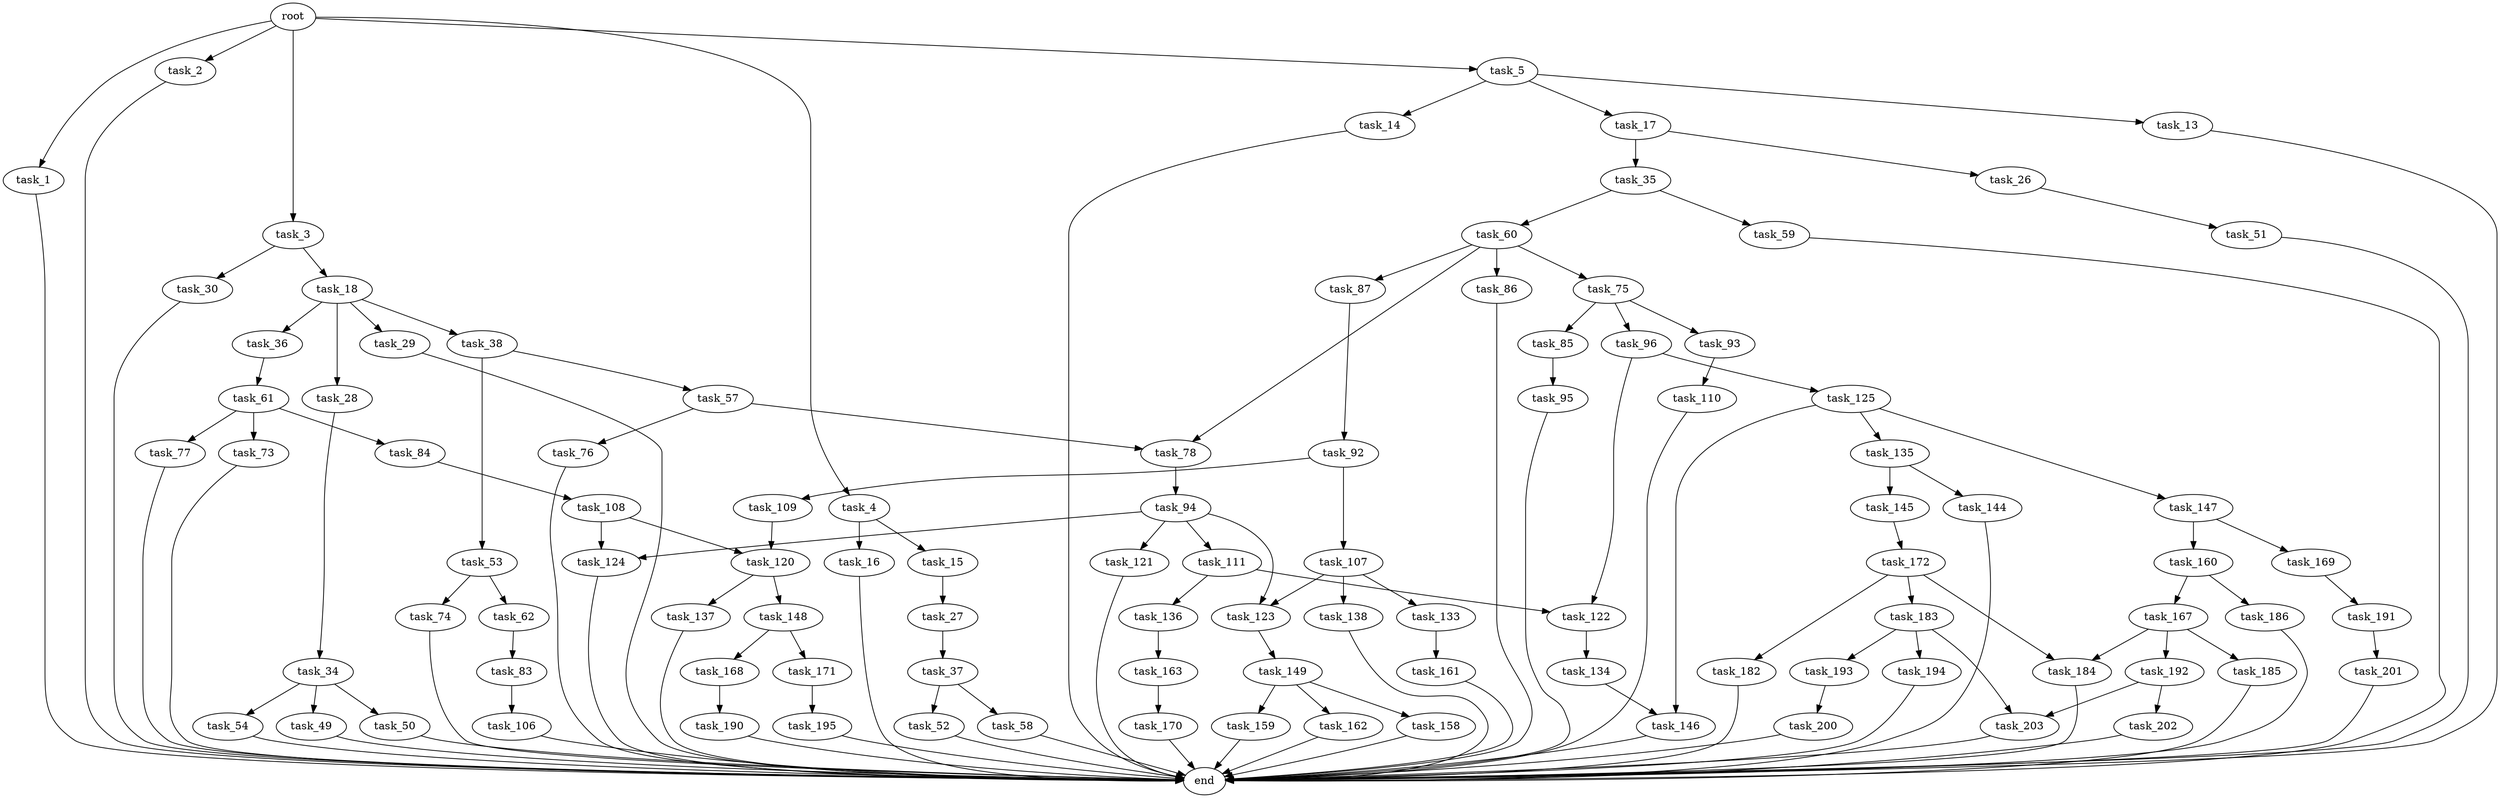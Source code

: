 digraph G {
  root [size="0.000000"];
  task_1 [size="160335242308.000000"];
  task_2 [size="50237460953.000000"];
  task_3 [size="753699386.000000"];
  task_4 [size="62013829674.000000"];
  task_5 [size="46235785151.000000"];
  task_13 [size="134217728000.000000"];
  task_14 [size="92221705300.000000"];
  task_15 [size="559046360558.000000"];
  task_16 [size="39568925750.000000"];
  task_17 [size="231928233984.000000"];
  task_18 [size="4451633327.000000"];
  task_26 [size="782757789696.000000"];
  task_27 [size="130672792151.000000"];
  task_28 [size="5868754108.000000"];
  task_29 [size="28991029248.000000"];
  task_30 [size="134217728000.000000"];
  task_34 [size="68719476736.000000"];
  task_35 [size="4096587034.000000"];
  task_36 [size="368293445632.000000"];
  task_37 [size="22173874998.000000"];
  task_38 [size="782757789696.000000"];
  task_49 [size="4759573779.000000"];
  task_50 [size="549755813888.000000"];
  task_51 [size="194931701999.000000"];
  task_52 [size="68719476736.000000"];
  task_53 [size="368293445632.000000"];
  task_54 [size="2560460526.000000"];
  task_57 [size="28991029248.000000"];
  task_58 [size="1214546599.000000"];
  task_59 [size="782757789696.000000"];
  task_60 [size="782757789696.000000"];
  task_61 [size="11929453548.000000"];
  task_62 [size="867109520127.000000"];
  task_73 [size="13514604166.000000"];
  task_74 [size="30205480898.000000"];
  task_75 [size="37295992020.000000"];
  task_76 [size="30825429538.000000"];
  task_77 [size="1073741824000.000000"];
  task_78 [size="549755813888.000000"];
  task_83 [size="16464072270.000000"];
  task_84 [size="30878479561.000000"];
  task_85 [size="6211829371.000000"];
  task_86 [size="62683832829.000000"];
  task_87 [size="11028528337.000000"];
  task_92 [size="8882350194.000000"];
  task_93 [size="231928233984.000000"];
  task_94 [size="68719476736.000000"];
  task_95 [size="571332823313.000000"];
  task_96 [size="281970746801.000000"];
  task_106 [size="6733175012.000000"];
  task_107 [size="4776361617.000000"];
  task_108 [size="368293445632.000000"];
  task_109 [size="68719476736.000000"];
  task_110 [size="68719476736.000000"];
  task_111 [size="782757789696.000000"];
  task_120 [size="2175499010.000000"];
  task_121 [size="78581100770.000000"];
  task_122 [size="32054274702.000000"];
  task_123 [size="50482599841.000000"];
  task_124 [size="6784715332.000000"];
  task_125 [size="281086854828.000000"];
  task_133 [size="29462984474.000000"];
  task_134 [size="16891226024.000000"];
  task_135 [size="442493382395.000000"];
  task_136 [size="1073741824000.000000"];
  task_137 [size="23217708610.000000"];
  task_138 [size="358835774221.000000"];
  task_144 [size="1352818233.000000"];
  task_145 [size="45850448954.000000"];
  task_146 [size="13627774166.000000"];
  task_147 [size="50480564676.000000"];
  task_148 [size="41954370357.000000"];
  task_149 [size="856415136497.000000"];
  task_158 [size="68719476736.000000"];
  task_159 [size="8589934592.000000"];
  task_160 [size="5552177097.000000"];
  task_161 [size="8080590173.000000"];
  task_162 [size="355470740772.000000"];
  task_163 [size="28991029248.000000"];
  task_167 [size="17445226869.000000"];
  task_168 [size="134217728000.000000"];
  task_169 [size="16349642192.000000"];
  task_170 [size="968418798.000000"];
  task_171 [size="370502583264.000000"];
  task_172 [size="1441789063.000000"];
  task_182 [size="406461217017.000000"];
  task_183 [size="12408751384.000000"];
  task_184 [size="45439068625.000000"];
  task_185 [size="52698733278.000000"];
  task_186 [size="1073741824000.000000"];
  task_190 [size="368293445632.000000"];
  task_191 [size="45699054205.000000"];
  task_192 [size="3914658361.000000"];
  task_193 [size="29205155317.000000"];
  task_194 [size="93530525682.000000"];
  task_195 [size="46442624450.000000"];
  task_200 [size="1935156895.000000"];
  task_201 [size="208162703909.000000"];
  task_202 [size="11943177606.000000"];
  task_203 [size="1181251680.000000"];
  end [size="0.000000"];

  root -> task_1 [size="1.000000"];
  root -> task_2 [size="1.000000"];
  root -> task_3 [size="1.000000"];
  root -> task_4 [size="1.000000"];
  root -> task_5 [size="1.000000"];
  task_1 -> end [size="1.000000"];
  task_2 -> end [size="1.000000"];
  task_3 -> task_18 [size="33554432.000000"];
  task_3 -> task_30 [size="33554432.000000"];
  task_4 -> task_15 [size="75497472.000000"];
  task_4 -> task_16 [size="75497472.000000"];
  task_5 -> task_13 [size="838860800.000000"];
  task_5 -> task_14 [size="838860800.000000"];
  task_5 -> task_17 [size="838860800.000000"];
  task_13 -> end [size="1.000000"];
  task_14 -> end [size="1.000000"];
  task_15 -> task_27 [size="411041792.000000"];
  task_16 -> end [size="1.000000"];
  task_17 -> task_26 [size="301989888.000000"];
  task_17 -> task_35 [size="301989888.000000"];
  task_18 -> task_28 [size="301989888.000000"];
  task_18 -> task_29 [size="301989888.000000"];
  task_18 -> task_36 [size="301989888.000000"];
  task_18 -> task_38 [size="301989888.000000"];
  task_26 -> task_51 [size="679477248.000000"];
  task_27 -> task_37 [size="209715200.000000"];
  task_28 -> task_34 [size="411041792.000000"];
  task_29 -> end [size="1.000000"];
  task_30 -> end [size="1.000000"];
  task_34 -> task_49 [size="134217728.000000"];
  task_34 -> task_50 [size="134217728.000000"];
  task_34 -> task_54 [size="134217728.000000"];
  task_35 -> task_59 [size="75497472.000000"];
  task_35 -> task_60 [size="75497472.000000"];
  task_36 -> task_61 [size="411041792.000000"];
  task_37 -> task_52 [size="679477248.000000"];
  task_37 -> task_58 [size="679477248.000000"];
  task_38 -> task_53 [size="679477248.000000"];
  task_38 -> task_57 [size="679477248.000000"];
  task_49 -> end [size="1.000000"];
  task_50 -> end [size="1.000000"];
  task_51 -> end [size="1.000000"];
  task_52 -> end [size="1.000000"];
  task_53 -> task_62 [size="411041792.000000"];
  task_53 -> task_74 [size="411041792.000000"];
  task_54 -> end [size="1.000000"];
  task_57 -> task_76 [size="75497472.000000"];
  task_57 -> task_78 [size="75497472.000000"];
  task_58 -> end [size="1.000000"];
  task_59 -> end [size="1.000000"];
  task_60 -> task_75 [size="679477248.000000"];
  task_60 -> task_78 [size="679477248.000000"];
  task_60 -> task_86 [size="679477248.000000"];
  task_60 -> task_87 [size="679477248.000000"];
  task_61 -> task_73 [size="209715200.000000"];
  task_61 -> task_77 [size="209715200.000000"];
  task_61 -> task_84 [size="209715200.000000"];
  task_62 -> task_83 [size="536870912.000000"];
  task_73 -> end [size="1.000000"];
  task_74 -> end [size="1.000000"];
  task_75 -> task_85 [size="75497472.000000"];
  task_75 -> task_93 [size="75497472.000000"];
  task_75 -> task_96 [size="75497472.000000"];
  task_76 -> end [size="1.000000"];
  task_77 -> end [size="1.000000"];
  task_78 -> task_94 [size="536870912.000000"];
  task_83 -> task_106 [size="301989888.000000"];
  task_84 -> task_108 [size="536870912.000000"];
  task_85 -> task_95 [size="679477248.000000"];
  task_86 -> end [size="1.000000"];
  task_87 -> task_92 [size="536870912.000000"];
  task_92 -> task_107 [size="301989888.000000"];
  task_92 -> task_109 [size="301989888.000000"];
  task_93 -> task_110 [size="301989888.000000"];
  task_94 -> task_111 [size="134217728.000000"];
  task_94 -> task_121 [size="134217728.000000"];
  task_94 -> task_123 [size="134217728.000000"];
  task_94 -> task_124 [size="134217728.000000"];
  task_95 -> end [size="1.000000"];
  task_96 -> task_122 [size="301989888.000000"];
  task_96 -> task_125 [size="301989888.000000"];
  task_106 -> end [size="1.000000"];
  task_107 -> task_123 [size="134217728.000000"];
  task_107 -> task_133 [size="134217728.000000"];
  task_107 -> task_138 [size="134217728.000000"];
  task_108 -> task_120 [size="411041792.000000"];
  task_108 -> task_124 [size="411041792.000000"];
  task_109 -> task_120 [size="134217728.000000"];
  task_110 -> end [size="1.000000"];
  task_111 -> task_122 [size="679477248.000000"];
  task_111 -> task_136 [size="679477248.000000"];
  task_120 -> task_137 [size="209715200.000000"];
  task_120 -> task_148 [size="209715200.000000"];
  task_121 -> end [size="1.000000"];
  task_122 -> task_134 [size="33554432.000000"];
  task_123 -> task_149 [size="838860800.000000"];
  task_124 -> end [size="1.000000"];
  task_125 -> task_135 [size="838860800.000000"];
  task_125 -> task_146 [size="838860800.000000"];
  task_125 -> task_147 [size="838860800.000000"];
  task_133 -> task_161 [size="679477248.000000"];
  task_134 -> task_146 [size="679477248.000000"];
  task_135 -> task_144 [size="536870912.000000"];
  task_135 -> task_145 [size="536870912.000000"];
  task_136 -> task_163 [size="838860800.000000"];
  task_137 -> end [size="1.000000"];
  task_138 -> end [size="1.000000"];
  task_144 -> end [size="1.000000"];
  task_145 -> task_172 [size="838860800.000000"];
  task_146 -> end [size="1.000000"];
  task_147 -> task_160 [size="75497472.000000"];
  task_147 -> task_169 [size="75497472.000000"];
  task_148 -> task_168 [size="75497472.000000"];
  task_148 -> task_171 [size="75497472.000000"];
  task_149 -> task_158 [size="536870912.000000"];
  task_149 -> task_159 [size="536870912.000000"];
  task_149 -> task_162 [size="536870912.000000"];
  task_158 -> end [size="1.000000"];
  task_159 -> end [size="1.000000"];
  task_160 -> task_167 [size="134217728.000000"];
  task_160 -> task_186 [size="134217728.000000"];
  task_161 -> end [size="1.000000"];
  task_162 -> end [size="1.000000"];
  task_163 -> task_170 [size="75497472.000000"];
  task_167 -> task_184 [size="33554432.000000"];
  task_167 -> task_185 [size="33554432.000000"];
  task_167 -> task_192 [size="33554432.000000"];
  task_168 -> task_190 [size="209715200.000000"];
  task_169 -> task_191 [size="301989888.000000"];
  task_170 -> end [size="1.000000"];
  task_171 -> task_195 [size="411041792.000000"];
  task_172 -> task_182 [size="33554432.000000"];
  task_172 -> task_183 [size="33554432.000000"];
  task_172 -> task_184 [size="33554432.000000"];
  task_182 -> end [size="1.000000"];
  task_183 -> task_193 [size="209715200.000000"];
  task_183 -> task_194 [size="209715200.000000"];
  task_183 -> task_203 [size="209715200.000000"];
  task_184 -> end [size="1.000000"];
  task_185 -> end [size="1.000000"];
  task_186 -> end [size="1.000000"];
  task_190 -> end [size="1.000000"];
  task_191 -> task_201 [size="75497472.000000"];
  task_192 -> task_202 [size="75497472.000000"];
  task_192 -> task_203 [size="75497472.000000"];
  task_193 -> task_200 [size="838860800.000000"];
  task_194 -> end [size="1.000000"];
  task_195 -> end [size="1.000000"];
  task_200 -> end [size="1.000000"];
  task_201 -> end [size="1.000000"];
  task_202 -> end [size="1.000000"];
  task_203 -> end [size="1.000000"];
}
